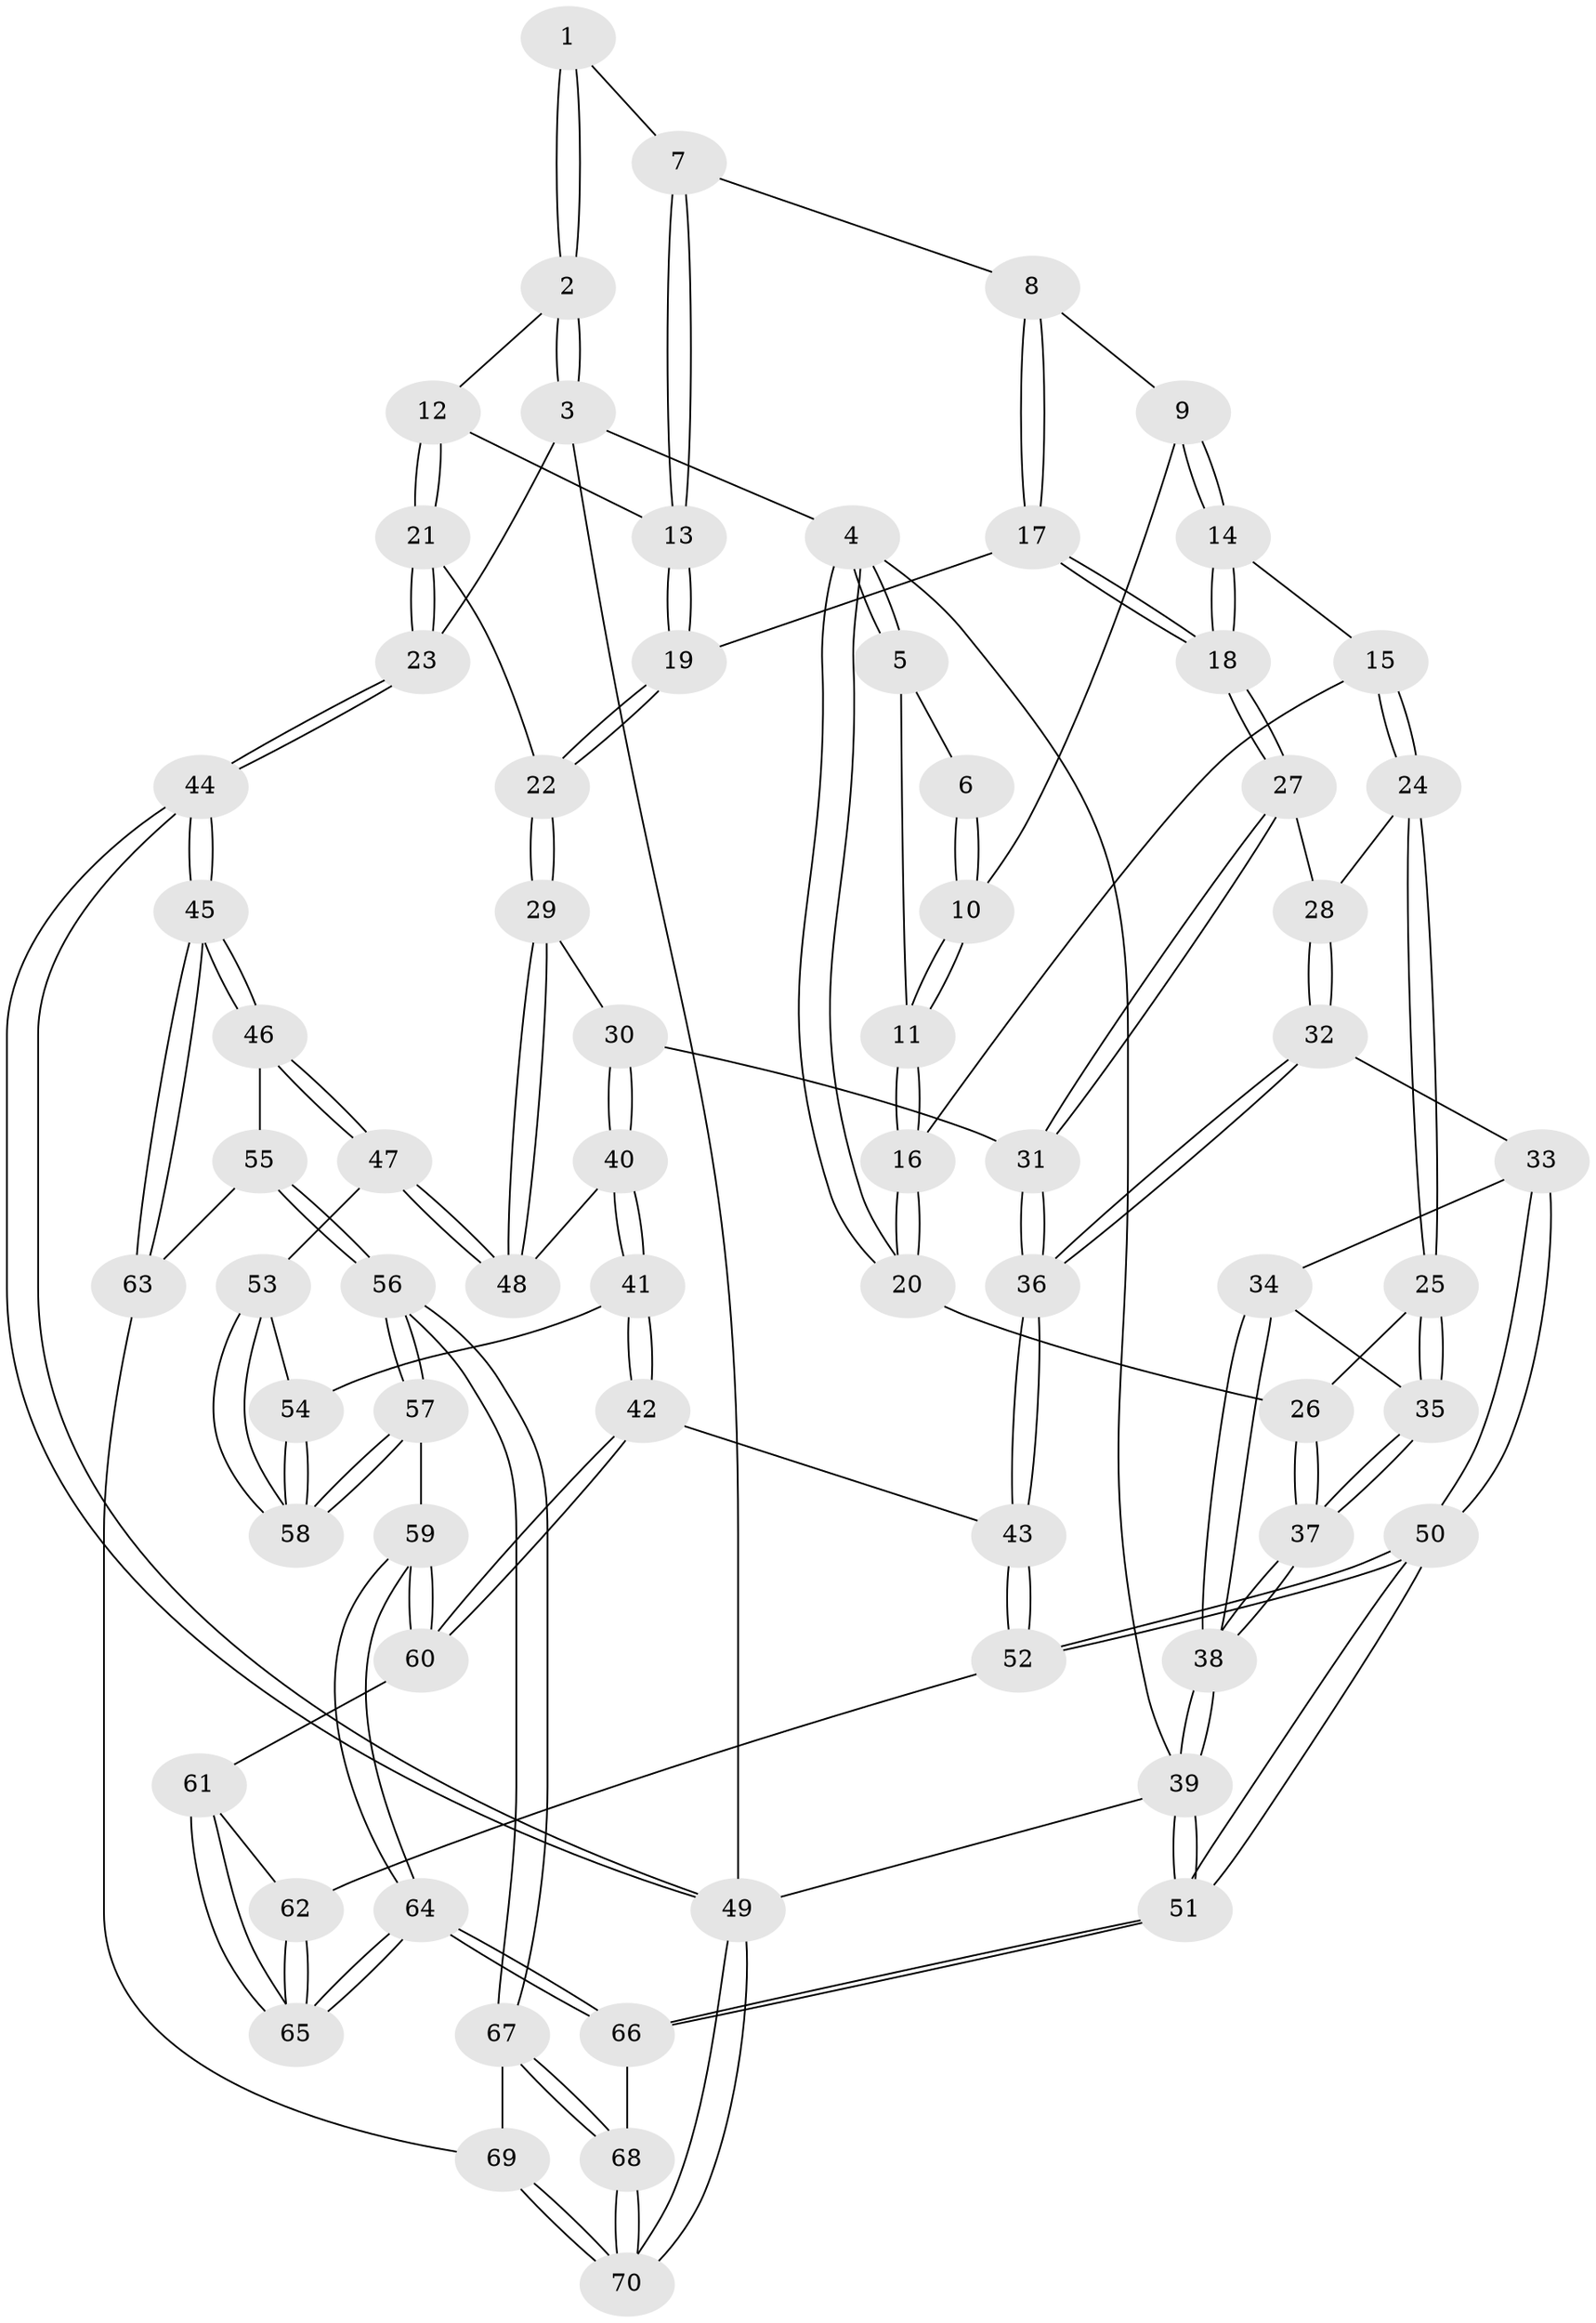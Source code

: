 // coarse degree distribution, {3: 0.08163265306122448, 5: 0.40816326530612246, 6: 0.14285714285714285, 4: 0.3469387755102041, 2: 0.02040816326530612}
// Generated by graph-tools (version 1.1) at 2025/24/03/03/25 07:24:35]
// undirected, 70 vertices, 172 edges
graph export_dot {
graph [start="1"]
  node [color=gray90,style=filled];
  1 [pos="+0.8619492139665389+0"];
  2 [pos="+1+0"];
  3 [pos="+1+0"];
  4 [pos="+0+0"];
  5 [pos="+0.08594393320066142+0"];
  6 [pos="+0.476006956284551+0"];
  7 [pos="+0.7608446310170623+0.035732489066759465"];
  8 [pos="+0.6603793238737738+0.09894541966345072"];
  9 [pos="+0.5267724473407762+0.033574206142779166"];
  10 [pos="+0.5008574637912891+0.000648416265427862"];
  11 [pos="+0.3734442645009237+0.13882768628676037"];
  12 [pos="+0.8476726628805976+0.16104338443555685"];
  13 [pos="+0.829829068147623+0.15883008154670783"];
  14 [pos="+0.5275512907944105+0.19417455869061453"];
  15 [pos="+0.34986852084744907+0.22353843375199028"];
  16 [pos="+0.3440974440412571+0.20334008887838748"];
  17 [pos="+0.6645008544142051+0.2533635062663472"];
  18 [pos="+0.6135159709198872+0.2721560093550924"];
  19 [pos="+0.7196702021430855+0.2694468646958379"];
  20 [pos="+0+0"];
  21 [pos="+1+0.3529269213839562"];
  22 [pos="+0.8672311010118697+0.45710915748846825"];
  23 [pos="+1+0.3499699993528648"];
  24 [pos="+0.34862597602304446+0.23569141578382236"];
  25 [pos="+0.1843271465558481+0.34397162208487553"];
  26 [pos="+0+0"];
  27 [pos="+0.5536353841690467+0.35515522167381164"];
  28 [pos="+0.41170914261455016+0.33759625927946413"];
  29 [pos="+0.847034326569514+0.48276327061245516"];
  30 [pos="+0.6006608099797662+0.46654003221296647"];
  31 [pos="+0.577654042411789+0.4489391605495546"];
  32 [pos="+0.3292563296662731+0.5346560746877121"];
  33 [pos="+0.2776828552258426+0.5355560131964762"];
  34 [pos="+0.22354278765045416+0.5055306210646413"];
  35 [pos="+0.18748541741695537+0.47685233073967637"];
  36 [pos="+0.3873172169196255+0.5693145499940719"];
  37 [pos="+0+0.5285488770106558"];
  38 [pos="+0+1"];
  39 [pos="+0+1"];
  40 [pos="+0.5987176440230388+0.6182220744254996"];
  41 [pos="+0.587517485171378+0.6390193367256324"];
  42 [pos="+0.5182354517598583+0.6535638265325365"];
  43 [pos="+0.38900842832223426+0.5719964939239088"];
  44 [pos="+1+0.8411846960919601"];
  45 [pos="+1+0.8173444656477897"];
  46 [pos="+0.852120746150214+0.6355157273830434"];
  47 [pos="+0.833599171277208+0.5913632007552528"];
  48 [pos="+0.8335198357151519+0.5410031911860644"];
  49 [pos="+1+1"];
  50 [pos="+0.12749092904565998+0.9600986718644902"];
  51 [pos="+0+1"];
  52 [pos="+0.3658454272765201+0.7762380858756961"];
  53 [pos="+0.7722152040898369+0.6392075488370432"];
  54 [pos="+0.6207223818510793+0.6731877660093958"];
  55 [pos="+0.8271096331624225+0.7627737769261036"];
  56 [pos="+0.7293042516231174+0.8511945732625966"];
  57 [pos="+0.6704471046916136+0.7898608911362937"];
  58 [pos="+0.670231268149346+0.7852508217205362"];
  59 [pos="+0.553050788111185+0.811572501996678"];
  60 [pos="+0.502572188589583+0.7670279212771108"];
  61 [pos="+0.4618601235139227+0.7800542746580089"];
  62 [pos="+0.42599117917835444+0.7827558305120331"];
  63 [pos="+0.9624060796449686+0.8460947178260647"];
  64 [pos="+0.47800435320860163+1"];
  65 [pos="+0.47357302656043754+1"];
  66 [pos="+0.47347965152698235+1"];
  67 [pos="+0.7332973037214975+0.8774919232094316"];
  68 [pos="+0.5549988247251155+1"];
  69 [pos="+0.8542780220666624+0.9225813870868302"];
  70 [pos="+0.9850053454299204+1"];
  1 -- 2;
  1 -- 2;
  1 -- 7;
  2 -- 3;
  2 -- 3;
  2 -- 12;
  3 -- 4;
  3 -- 23;
  3 -- 49;
  4 -- 5;
  4 -- 5;
  4 -- 20;
  4 -- 20;
  4 -- 39;
  5 -- 6;
  5 -- 11;
  6 -- 10;
  6 -- 10;
  7 -- 8;
  7 -- 13;
  7 -- 13;
  8 -- 9;
  8 -- 17;
  8 -- 17;
  9 -- 10;
  9 -- 14;
  9 -- 14;
  10 -- 11;
  10 -- 11;
  11 -- 16;
  11 -- 16;
  12 -- 13;
  12 -- 21;
  12 -- 21;
  13 -- 19;
  13 -- 19;
  14 -- 15;
  14 -- 18;
  14 -- 18;
  15 -- 16;
  15 -- 24;
  15 -- 24;
  16 -- 20;
  16 -- 20;
  17 -- 18;
  17 -- 18;
  17 -- 19;
  18 -- 27;
  18 -- 27;
  19 -- 22;
  19 -- 22;
  20 -- 26;
  21 -- 22;
  21 -- 23;
  21 -- 23;
  22 -- 29;
  22 -- 29;
  23 -- 44;
  23 -- 44;
  24 -- 25;
  24 -- 25;
  24 -- 28;
  25 -- 26;
  25 -- 35;
  25 -- 35;
  26 -- 37;
  26 -- 37;
  27 -- 28;
  27 -- 31;
  27 -- 31;
  28 -- 32;
  28 -- 32;
  29 -- 30;
  29 -- 48;
  29 -- 48;
  30 -- 31;
  30 -- 40;
  30 -- 40;
  31 -- 36;
  31 -- 36;
  32 -- 33;
  32 -- 36;
  32 -- 36;
  33 -- 34;
  33 -- 50;
  33 -- 50;
  34 -- 35;
  34 -- 38;
  34 -- 38;
  35 -- 37;
  35 -- 37;
  36 -- 43;
  36 -- 43;
  37 -- 38;
  37 -- 38;
  38 -- 39;
  38 -- 39;
  39 -- 51;
  39 -- 51;
  39 -- 49;
  40 -- 41;
  40 -- 41;
  40 -- 48;
  41 -- 42;
  41 -- 42;
  41 -- 54;
  42 -- 43;
  42 -- 60;
  42 -- 60;
  43 -- 52;
  43 -- 52;
  44 -- 45;
  44 -- 45;
  44 -- 49;
  44 -- 49;
  45 -- 46;
  45 -- 46;
  45 -- 63;
  45 -- 63;
  46 -- 47;
  46 -- 47;
  46 -- 55;
  47 -- 48;
  47 -- 48;
  47 -- 53;
  49 -- 70;
  49 -- 70;
  50 -- 51;
  50 -- 51;
  50 -- 52;
  50 -- 52;
  51 -- 66;
  51 -- 66;
  52 -- 62;
  53 -- 54;
  53 -- 58;
  53 -- 58;
  54 -- 58;
  54 -- 58;
  55 -- 56;
  55 -- 56;
  55 -- 63;
  56 -- 57;
  56 -- 57;
  56 -- 67;
  56 -- 67;
  57 -- 58;
  57 -- 58;
  57 -- 59;
  59 -- 60;
  59 -- 60;
  59 -- 64;
  59 -- 64;
  60 -- 61;
  61 -- 62;
  61 -- 65;
  61 -- 65;
  62 -- 65;
  62 -- 65;
  63 -- 69;
  64 -- 65;
  64 -- 65;
  64 -- 66;
  64 -- 66;
  66 -- 68;
  67 -- 68;
  67 -- 68;
  67 -- 69;
  68 -- 70;
  68 -- 70;
  69 -- 70;
  69 -- 70;
}
